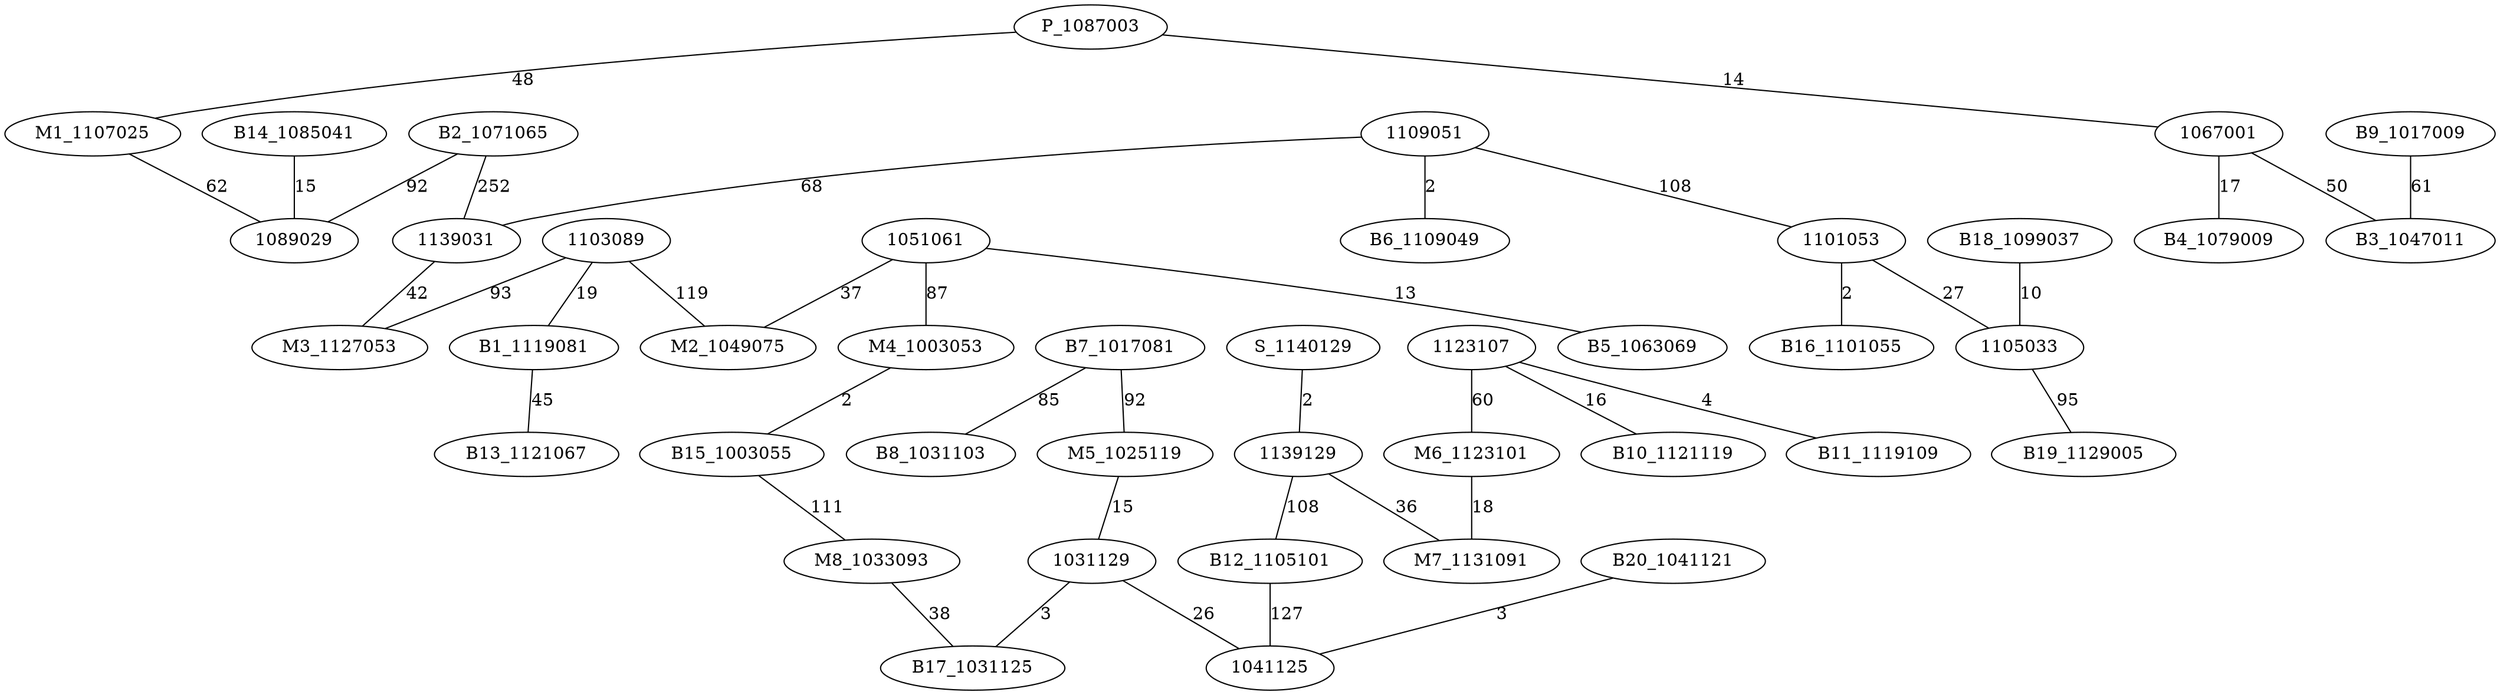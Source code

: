 graph chemin {

	P_1087003 -- M1_1107025 [label=48]
	P_1087003 -- 1067001 [label=14]
	1103089 -- B1_1119081 [label=19]
	1103089 -- M2_1049075 [label=119]
	1103089 -- M3_1127053 [label=93]
	B2_1071065 -- 1089029 [label=92]
	B2_1071065 -- 1139031 [label=252]
	1067001 -- B3_1047011 [label=50]
	1067001 -- B4_1079009 [label=17]
	1051061 -- M2_1049075 [label=37]
	1051061 -- M4_1003053 [label=87]
	1051061 -- B5_1063069 [label=13]
	S_1140129 -- 1139129 [label=2]
	1109051 -- B6_1109049 [label=2]
	1109051 -- 1139031 [label=68]
	1109051 -- 1101053 [label=108]
	B7_1017081 -- M5_1025119 [label=92]
	B7_1017081 -- B8_1031103 [label=85]
	B9_1017009 -- B3_1047011 [label=61]
	1123107 -- B10_1121119 [label=16]
	1123107 -- M6_1123101 [label=60]
	1123107 -- B11_1119109 [label=4]
	1139129 -- M7_1131091 [label=36]
	1139129 -- B12_1105101 [label=108]
	M6_1123101 -- M7_1131091 [label=18]
	B1_1119081 -- B13_1121067 [label=45]
	1139031 -- M3_1127053 [label=42]
	B14_1085041 -- 1089029 [label=15]
	B12_1105101 -- 1041125 [label=127]
	M5_1025119 -- 1031129 [label=15]
	M4_1003053 -- B15_1003055 [label=2]
	B15_1003055 -- M8_1033093 [label=111]
	1101053 -- 1105033 [label=27]
	1101053 -- B16_1101055 [label=2]
	M1_1107025 -- 1089029 [label=62]
	M8_1033093 -- B17_1031125 [label=38]
	B18_1099037 -- 1105033 [label=10]
	1105033 -- B19_1129005 [label=95]
	1031129 -- B17_1031125 [label=3]
	1031129 -- 1041125 [label=26]
	B20_1041121 -- 1041125 [label=3]

}
